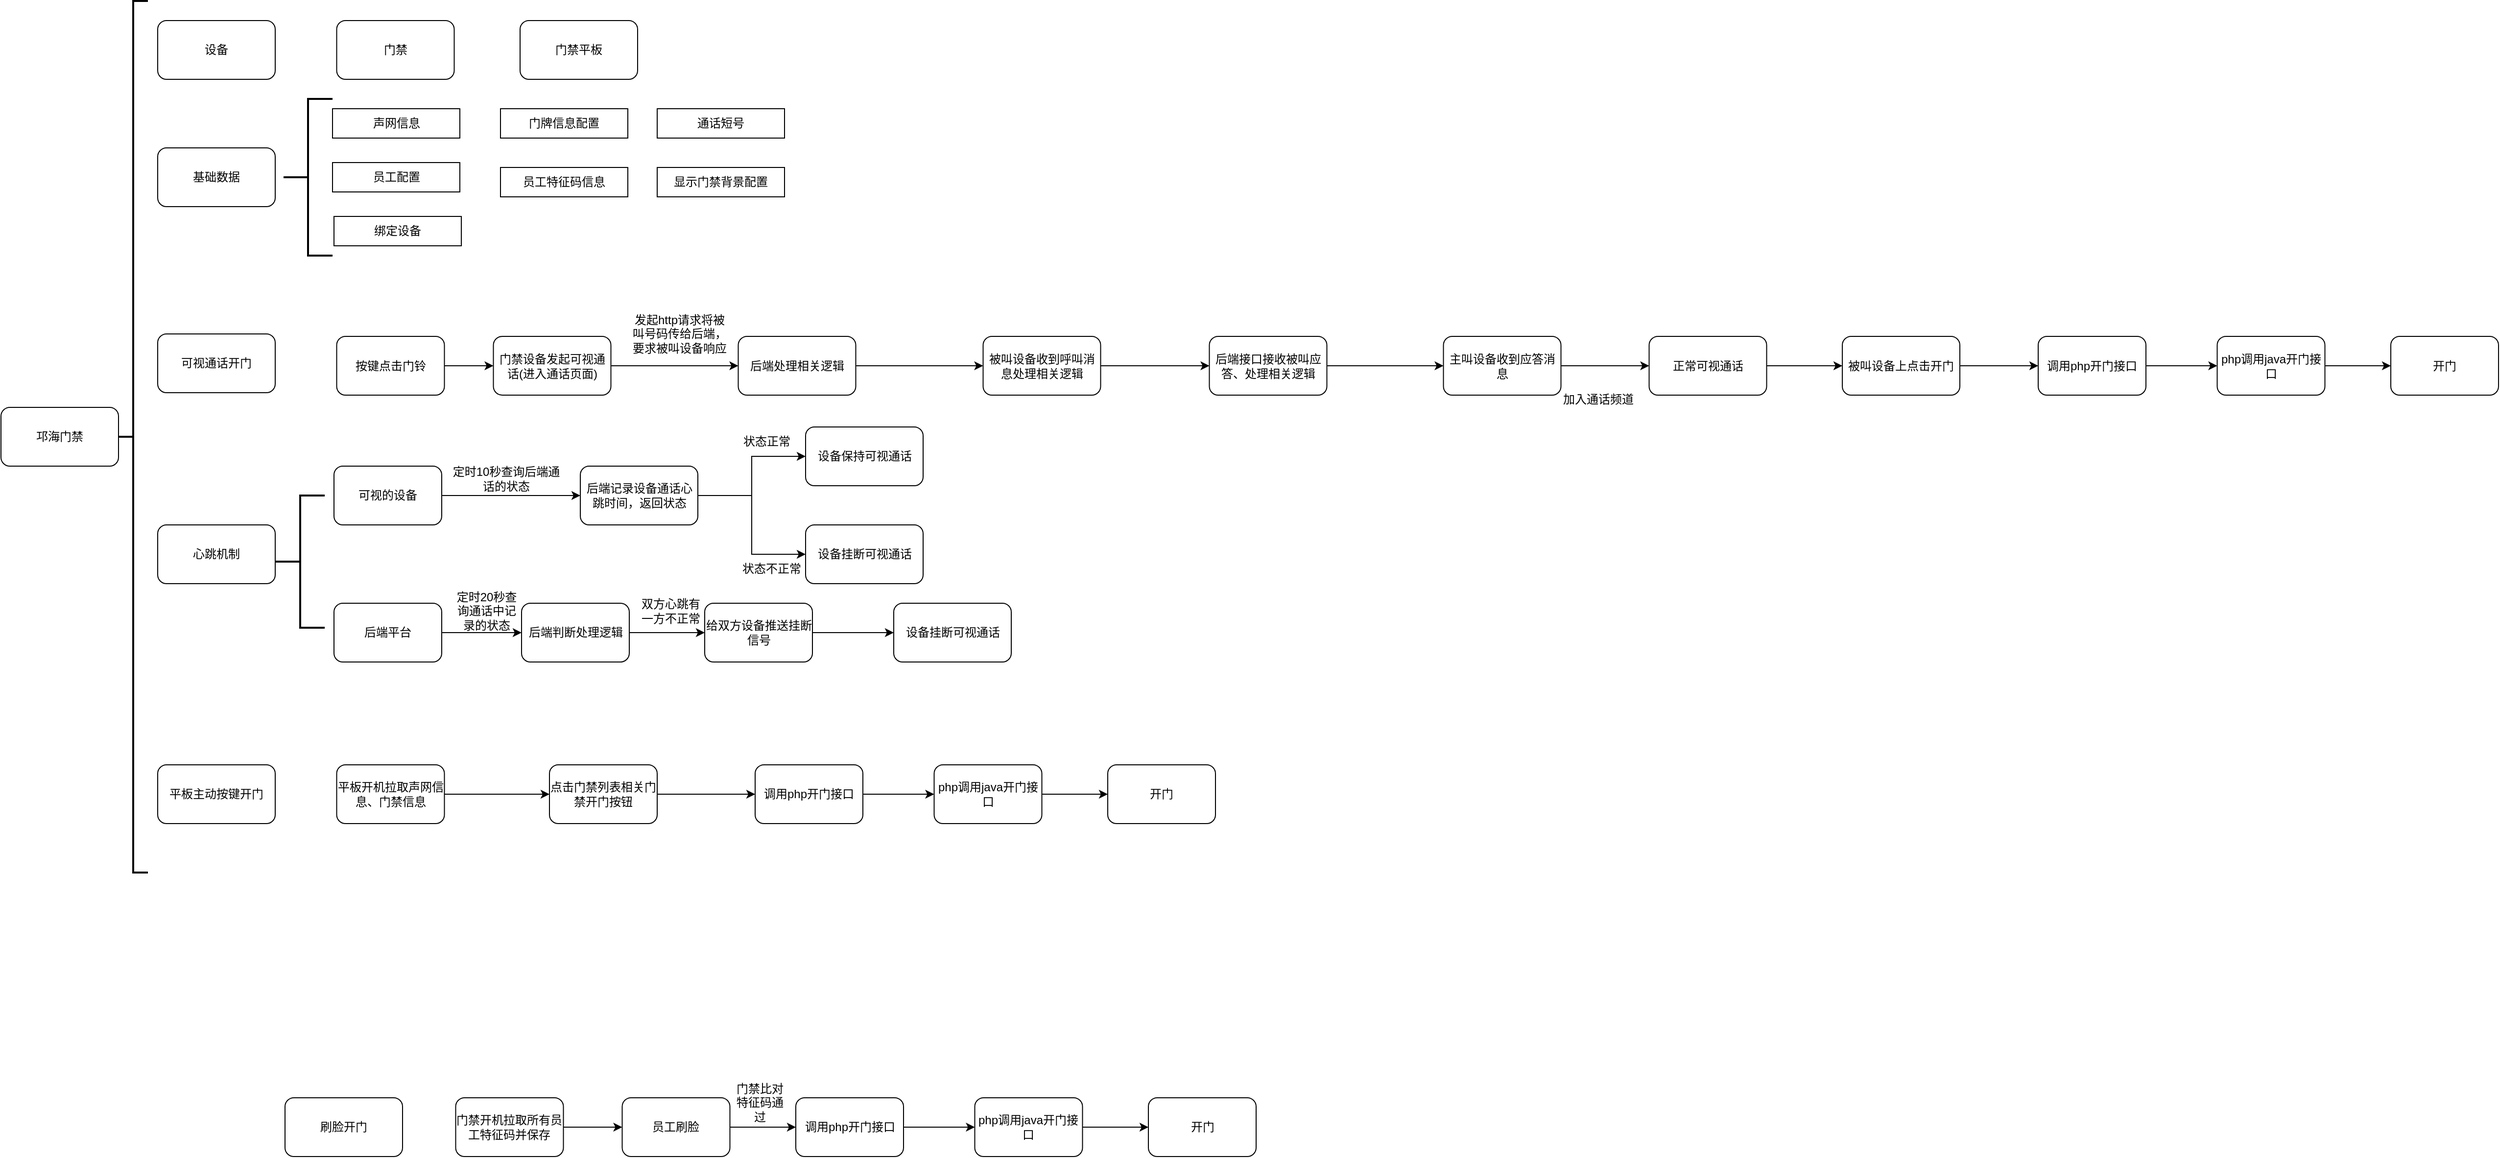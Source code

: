 <mxfile version="22.0.8" type="github">
  <diagram name="第 1 页" id="MqLak2tUNxj501sDUyA4">
    <mxGraphModel dx="1034" dy="432" grid="1" gridSize="10" guides="1" tooltips="1" connect="1" arrows="1" fold="1" page="1" pageScale="1" pageWidth="827" pageHeight="1169" math="0" shadow="0">
      <root>
        <mxCell id="0" />
        <mxCell id="1" parent="0" />
        <mxCell id="dcuhQKb_KivRzL7AXJs5-1" value="邛海门禁" style="rounded=1;whiteSpace=wrap;html=1;" parent="1" vertex="1">
          <mxGeometry x="170" y="715" width="120" height="60" as="geometry" />
        </mxCell>
        <mxCell id="dcuhQKb_KivRzL7AXJs5-2" value="" style="strokeWidth=2;html=1;shape=mxgraph.flowchart.annotation_2;align=left;labelPosition=right;pointerEvents=1;" parent="1" vertex="1">
          <mxGeometry x="290" y="300" width="30" height="890" as="geometry" />
        </mxCell>
        <mxCell id="dcuhQKb_KivRzL7AXJs5-3" value="基础数据" style="rounded=1;whiteSpace=wrap;html=1;" parent="1" vertex="1">
          <mxGeometry x="330" y="450" width="120" height="60" as="geometry" />
        </mxCell>
        <mxCell id="dcuhQKb_KivRzL7AXJs5-4" value="" style="strokeWidth=2;html=1;shape=mxgraph.flowchart.annotation_2;align=left;labelPosition=right;pointerEvents=1;points=[[0,0.5,0,0,0],[0.5,0,0,0,0],[0.5,1,0,0,0],[1,0,0,0,0],[1,0.5,0,0,0],[1,1,0,0,0]];" parent="1" vertex="1">
          <mxGeometry x="458.5" y="400" width="50" height="160" as="geometry" />
        </mxCell>
        <mxCell id="dcuhQKb_KivRzL7AXJs5-5" value="声网信息" style="rounded=0;whiteSpace=wrap;html=1;" parent="1" vertex="1">
          <mxGeometry x="508.5" y="410" width="130" height="30" as="geometry" />
        </mxCell>
        <mxCell id="dcuhQKb_KivRzL7AXJs5-6" value="门牌信息配置" style="rounded=0;whiteSpace=wrap;html=1;" parent="1" vertex="1">
          <mxGeometry x="680" y="410" width="130" height="30" as="geometry" />
        </mxCell>
        <mxCell id="dcuhQKb_KivRzL7AXJs5-7" value="员工配置" style="rounded=0;whiteSpace=wrap;html=1;" parent="1" vertex="1">
          <mxGeometry x="508.5" y="465" width="130" height="30" as="geometry" />
        </mxCell>
        <mxCell id="dcuhQKb_KivRzL7AXJs5-8" value="员工特征码信息" style="rounded=0;whiteSpace=wrap;html=1;" parent="1" vertex="1">
          <mxGeometry x="680" y="470" width="130" height="30" as="geometry" />
        </mxCell>
        <mxCell id="dcuhQKb_KivRzL7AXJs5-9" value="显示门禁背景配置" style="rounded=0;whiteSpace=wrap;html=1;" parent="1" vertex="1">
          <mxGeometry x="840" y="470" width="130" height="30" as="geometry" />
        </mxCell>
        <mxCell id="dcuhQKb_KivRzL7AXJs5-10" value="绑定设备" style="rounded=0;whiteSpace=wrap;html=1;" parent="1" vertex="1">
          <mxGeometry x="510" y="520" width="130" height="30" as="geometry" />
        </mxCell>
        <mxCell id="dcuhQKb_KivRzL7AXJs5-11" value="可视通话开门" style="rounded=1;whiteSpace=wrap;html=1;" parent="1" vertex="1">
          <mxGeometry x="330" y="640" width="120" height="60" as="geometry" />
        </mxCell>
        <mxCell id="dcuhQKb_KivRzL7AXJs5-81" value="设备" style="rounded=1;whiteSpace=wrap;html=1;" parent="1" vertex="1">
          <mxGeometry x="330" y="320" width="120" height="60" as="geometry" />
        </mxCell>
        <mxCell id="dcuhQKb_KivRzL7AXJs5-82" value="门禁" style="rounded=1;whiteSpace=wrap;html=1;" parent="1" vertex="1">
          <mxGeometry x="512.75" y="320" width="120" height="60" as="geometry" />
        </mxCell>
        <mxCell id="dcuhQKb_KivRzL7AXJs5-83" value="门禁平板" style="rounded=1;whiteSpace=wrap;html=1;" parent="1" vertex="1">
          <mxGeometry x="700" y="320" width="120" height="60" as="geometry" />
        </mxCell>
        <mxCell id="dcuhQKb_KivRzL7AXJs5-84" value="通话短号" style="rounded=0;whiteSpace=wrap;html=1;" parent="1" vertex="1">
          <mxGeometry x="840" y="410" width="130" height="30" as="geometry" />
        </mxCell>
        <mxCell id="dcuhQKb_KivRzL7AXJs5-86" style="edgeStyle=orthogonalEdgeStyle;rounded=0;orthogonalLoop=1;jettySize=auto;html=1;exitX=1;exitY=0.5;exitDx=0;exitDy=0;entryX=0;entryY=0.5;entryDx=0;entryDy=0;" parent="1" source="dcuhQKb_KivRzL7AXJs5-87" target="dcuhQKb_KivRzL7AXJs5-89" edge="1">
          <mxGeometry relative="1" as="geometry" />
        </mxCell>
        <mxCell id="dcuhQKb_KivRzL7AXJs5-87" value="按键点击门铃" style="rounded=1;whiteSpace=wrap;html=1;" parent="1" vertex="1">
          <mxGeometry x="512.75" y="642.5" width="110" height="60" as="geometry" />
        </mxCell>
        <mxCell id="dcuhQKb_KivRzL7AXJs5-88" style="edgeStyle=orthogonalEdgeStyle;rounded=0;orthogonalLoop=1;jettySize=auto;html=1;exitX=1;exitY=0.5;exitDx=0;exitDy=0;entryX=0;entryY=0.5;entryDx=0;entryDy=0;" parent="1" source="dcuhQKb_KivRzL7AXJs5-89" target="dcuhQKb_KivRzL7AXJs5-91" edge="1">
          <mxGeometry relative="1" as="geometry" />
        </mxCell>
        <mxCell id="dcuhQKb_KivRzL7AXJs5-89" value="门禁设备发起可视通话(进入通话页面)" style="rounded=1;whiteSpace=wrap;html=1;" parent="1" vertex="1">
          <mxGeometry x="672.75" y="642.5" width="120" height="60" as="geometry" />
        </mxCell>
        <mxCell id="dcuhQKb_KivRzL7AXJs5-90" style="edgeStyle=orthogonalEdgeStyle;rounded=0;orthogonalLoop=1;jettySize=auto;html=1;exitX=1;exitY=0.5;exitDx=0;exitDy=0;" parent="1" source="dcuhQKb_KivRzL7AXJs5-91" target="dcuhQKb_KivRzL7AXJs5-93" edge="1">
          <mxGeometry relative="1" as="geometry" />
        </mxCell>
        <mxCell id="dcuhQKb_KivRzL7AXJs5-91" value="后端处理相关逻辑" style="rounded=1;whiteSpace=wrap;html=1;" parent="1" vertex="1">
          <mxGeometry x="922.75" y="642.5" width="120" height="60" as="geometry" />
        </mxCell>
        <mxCell id="dcuhQKb_KivRzL7AXJs5-92" style="edgeStyle=orthogonalEdgeStyle;rounded=0;orthogonalLoop=1;jettySize=auto;html=1;exitX=1;exitY=0.5;exitDx=0;exitDy=0;entryX=0;entryY=0.5;entryDx=0;entryDy=0;" parent="1" source="dcuhQKb_KivRzL7AXJs5-93" target="dcuhQKb_KivRzL7AXJs5-95" edge="1">
          <mxGeometry relative="1" as="geometry" />
        </mxCell>
        <mxCell id="dcuhQKb_KivRzL7AXJs5-93" value="被叫设备收到呼叫消息处理相关逻辑" style="rounded=1;whiteSpace=wrap;html=1;" parent="1" vertex="1">
          <mxGeometry x="1172.75" y="642.5" width="120" height="60" as="geometry" />
        </mxCell>
        <mxCell id="dcuhQKb_KivRzL7AXJs5-94" style="edgeStyle=orthogonalEdgeStyle;rounded=0;orthogonalLoop=1;jettySize=auto;html=1;exitX=1;exitY=0.5;exitDx=0;exitDy=0;entryX=0;entryY=0.5;entryDx=0;entryDy=0;" parent="1" source="dcuhQKb_KivRzL7AXJs5-95" target="dcuhQKb_KivRzL7AXJs5-97" edge="1">
          <mxGeometry relative="1" as="geometry" />
        </mxCell>
        <mxCell id="dcuhQKb_KivRzL7AXJs5-95" value="后端接口接收被叫应答、处理相关逻辑" style="rounded=1;whiteSpace=wrap;html=1;" parent="1" vertex="1">
          <mxGeometry x="1403.75" y="642.5" width="120" height="60" as="geometry" />
        </mxCell>
        <mxCell id="dcuhQKb_KivRzL7AXJs5-96" style="edgeStyle=orthogonalEdgeStyle;rounded=0;orthogonalLoop=1;jettySize=auto;html=1;exitX=1;exitY=0.5;exitDx=0;exitDy=0;entryX=0;entryY=0.5;entryDx=0;entryDy=0;" parent="1" source="dcuhQKb_KivRzL7AXJs5-97" target="dcuhQKb_KivRzL7AXJs5-99" edge="1">
          <mxGeometry relative="1" as="geometry" />
        </mxCell>
        <mxCell id="dcuhQKb_KivRzL7AXJs5-97" value="主叫设备收到应答消息" style="rounded=1;whiteSpace=wrap;html=1;" parent="1" vertex="1">
          <mxGeometry x="1642.75" y="642.5" width="120" height="60" as="geometry" />
        </mxCell>
        <mxCell id="dcuhQKb_KivRzL7AXJs5-98" value="发起http请求将被叫号码传给后端，要求被叫设备响应" style="text;html=1;strokeColor=none;fillColor=none;align=center;verticalAlign=middle;whiteSpace=wrap;rounded=0;" parent="1" vertex="1">
          <mxGeometry x="812.75" y="612.5" width="100" height="55" as="geometry" />
        </mxCell>
        <mxCell id="LPM7PzEZq8jEU3c2NB74-44" style="edgeStyle=orthogonalEdgeStyle;rounded=0;orthogonalLoop=1;jettySize=auto;html=1;exitX=1;exitY=0.5;exitDx=0;exitDy=0;entryX=0;entryY=0.5;entryDx=0;entryDy=0;" edge="1" parent="1" source="dcuhQKb_KivRzL7AXJs5-99" target="LPM7PzEZq8jEU3c2NB74-43">
          <mxGeometry relative="1" as="geometry" />
        </mxCell>
        <mxCell id="dcuhQKb_KivRzL7AXJs5-99" value="正常可视通话" style="rounded=1;whiteSpace=wrap;html=1;" parent="1" vertex="1">
          <mxGeometry x="1852.75" y="642.5" width="120" height="60" as="geometry" />
        </mxCell>
        <mxCell id="dcuhQKb_KivRzL7AXJs5-100" value="加入通话频道" style="text;whiteSpace=wrap;" parent="1" vertex="1">
          <mxGeometry x="1762.75" y="692.5" width="100" height="30" as="geometry" />
        </mxCell>
        <mxCell id="LPM7PzEZq8jEU3c2NB74-11" value="刷脸开门" style="rounded=1;whiteSpace=wrap;html=1;" vertex="1" parent="1">
          <mxGeometry x="460" y="1420" width="120" height="60" as="geometry" />
        </mxCell>
        <mxCell id="LPM7PzEZq8jEU3c2NB74-12" style="edgeStyle=orthogonalEdgeStyle;rounded=0;orthogonalLoop=1;jettySize=auto;html=1;exitX=1;exitY=0.5;exitDx=0;exitDy=0;entryX=0;entryY=0.5;entryDx=0;entryDy=0;" edge="1" parent="1" source="LPM7PzEZq8jEU3c2NB74-13" target="LPM7PzEZq8jEU3c2NB74-15">
          <mxGeometry relative="1" as="geometry" />
        </mxCell>
        <mxCell id="LPM7PzEZq8jEU3c2NB74-13" value="门禁开机拉取所有员工特征码并保存" style="rounded=1;whiteSpace=wrap;html=1;" vertex="1" parent="1">
          <mxGeometry x="634.25" y="1420" width="110" height="60" as="geometry" />
        </mxCell>
        <mxCell id="LPM7PzEZq8jEU3c2NB74-14" style="edgeStyle=orthogonalEdgeStyle;rounded=0;orthogonalLoop=1;jettySize=auto;html=1;exitX=1;exitY=0.5;exitDx=0;exitDy=0;entryX=0;entryY=0.5;entryDx=0;entryDy=0;" edge="1" parent="1" source="LPM7PzEZq8jEU3c2NB74-15" target="LPM7PzEZq8jEU3c2NB74-17">
          <mxGeometry relative="1" as="geometry" />
        </mxCell>
        <mxCell id="LPM7PzEZq8jEU3c2NB74-15" value="员工刷脸" style="rounded=1;whiteSpace=wrap;html=1;" vertex="1" parent="1">
          <mxGeometry x="804.25" y="1420" width="110" height="60" as="geometry" />
        </mxCell>
        <mxCell id="LPM7PzEZq8jEU3c2NB74-16" style="edgeStyle=orthogonalEdgeStyle;rounded=0;orthogonalLoop=1;jettySize=auto;html=1;exitX=1;exitY=0.5;exitDx=0;exitDy=0;entryX=0;entryY=0.5;entryDx=0;entryDy=0;" edge="1" parent="1" source="LPM7PzEZq8jEU3c2NB74-17" target="LPM7PzEZq8jEU3c2NB74-20">
          <mxGeometry relative="1" as="geometry" />
        </mxCell>
        <mxCell id="LPM7PzEZq8jEU3c2NB74-17" value="调用php开门接口" style="rounded=1;whiteSpace=wrap;html=1;" vertex="1" parent="1">
          <mxGeometry x="981.5" y="1420" width="110" height="60" as="geometry" />
        </mxCell>
        <mxCell id="LPM7PzEZq8jEU3c2NB74-18" value="门禁比对特征码通过" style="text;html=1;strokeColor=none;fillColor=none;align=center;verticalAlign=middle;whiteSpace=wrap;rounded=0;" vertex="1" parent="1">
          <mxGeometry x="914.5" y="1410" width="60" height="30" as="geometry" />
        </mxCell>
        <mxCell id="LPM7PzEZq8jEU3c2NB74-19" style="edgeStyle=orthogonalEdgeStyle;rounded=0;orthogonalLoop=1;jettySize=auto;html=1;exitX=1;exitY=0.5;exitDx=0;exitDy=0;entryX=0;entryY=0.5;entryDx=0;entryDy=0;" edge="1" parent="1" source="LPM7PzEZq8jEU3c2NB74-20" target="LPM7PzEZq8jEU3c2NB74-21">
          <mxGeometry relative="1" as="geometry" />
        </mxCell>
        <mxCell id="LPM7PzEZq8jEU3c2NB74-20" value="php调用java开门接口" style="rounded=1;whiteSpace=wrap;html=1;" vertex="1" parent="1">
          <mxGeometry x="1164.25" y="1420" width="110" height="60" as="geometry" />
        </mxCell>
        <mxCell id="LPM7PzEZq8jEU3c2NB74-21" value="开门" style="rounded=1;whiteSpace=wrap;html=1;" vertex="1" parent="1">
          <mxGeometry x="1341.5" y="1420" width="110" height="60" as="geometry" />
        </mxCell>
        <mxCell id="LPM7PzEZq8jEU3c2NB74-22" value="心跳机制" style="rounded=1;whiteSpace=wrap;html=1;" vertex="1" parent="1">
          <mxGeometry x="330" y="835" width="120" height="60" as="geometry" />
        </mxCell>
        <mxCell id="LPM7PzEZq8jEU3c2NB74-23" value="" style="strokeWidth=2;html=1;shape=mxgraph.flowchart.annotation_2;align=left;labelPosition=right;pointerEvents=1;points=[[0,0.5,0,0,0],[0.5,0,0,0,0],[0.5,1,0,0,0],[1,0,0,0,0],[1,0.5,0,0,0],[1,1,0,0,0]];" vertex="1" parent="1">
          <mxGeometry x="450.5" y="805" width="50" height="135" as="geometry" />
        </mxCell>
        <mxCell id="LPM7PzEZq8jEU3c2NB74-24" style="edgeStyle=orthogonalEdgeStyle;rounded=0;orthogonalLoop=1;jettySize=auto;html=1;exitX=1;exitY=0.5;exitDx=0;exitDy=0;entryX=0;entryY=0.5;entryDx=0;entryDy=0;" edge="1" parent="1" source="LPM7PzEZq8jEU3c2NB74-25" target="LPM7PzEZq8jEU3c2NB74-30">
          <mxGeometry relative="1" as="geometry" />
        </mxCell>
        <mxCell id="LPM7PzEZq8jEU3c2NB74-25" value="可视的设备" style="rounded=1;whiteSpace=wrap;html=1;" vertex="1" parent="1">
          <mxGeometry x="510" y="775" width="110" height="60" as="geometry" />
        </mxCell>
        <mxCell id="LPM7PzEZq8jEU3c2NB74-26" style="edgeStyle=orthogonalEdgeStyle;rounded=0;orthogonalLoop=1;jettySize=auto;html=1;exitX=1;exitY=0.5;exitDx=0;exitDy=0;entryX=0;entryY=0.5;entryDx=0;entryDy=0;" edge="1" parent="1" source="LPM7PzEZq8jEU3c2NB74-27" target="LPM7PzEZq8jEU3c2NB74-37">
          <mxGeometry relative="1" as="geometry" />
        </mxCell>
        <mxCell id="LPM7PzEZq8jEU3c2NB74-27" value="后端平台" style="rounded=1;whiteSpace=wrap;html=1;" vertex="1" parent="1">
          <mxGeometry x="510" y="915" width="110" height="60" as="geometry" />
        </mxCell>
        <mxCell id="LPM7PzEZq8jEU3c2NB74-28" style="edgeStyle=orthogonalEdgeStyle;rounded=0;orthogonalLoop=1;jettySize=auto;html=1;exitX=1;exitY=0.5;exitDx=0;exitDy=0;entryX=0;entryY=0.5;entryDx=0;entryDy=0;" edge="1" parent="1" source="LPM7PzEZq8jEU3c2NB74-30" target="LPM7PzEZq8jEU3c2NB74-32">
          <mxGeometry relative="1" as="geometry" />
        </mxCell>
        <mxCell id="LPM7PzEZq8jEU3c2NB74-29" style="edgeStyle=orthogonalEdgeStyle;rounded=0;orthogonalLoop=1;jettySize=auto;html=1;exitX=1;exitY=0.5;exitDx=0;exitDy=0;entryX=0;entryY=0.5;entryDx=0;entryDy=0;" edge="1" parent="1" source="LPM7PzEZq8jEU3c2NB74-30" target="LPM7PzEZq8jEU3c2NB74-34">
          <mxGeometry relative="1" as="geometry" />
        </mxCell>
        <mxCell id="LPM7PzEZq8jEU3c2NB74-30" value="后端记录设备通话心跳时间，返回状态" style="rounded=1;whiteSpace=wrap;html=1;" vertex="1" parent="1">
          <mxGeometry x="761.5" y="775" width="120" height="60" as="geometry" />
        </mxCell>
        <mxCell id="LPM7PzEZq8jEU3c2NB74-31" value="定时10秒查询后端通话的状态" style="text;html=1;strokeColor=none;fillColor=none;align=center;verticalAlign=middle;whiteSpace=wrap;rounded=0;" vertex="1" parent="1">
          <mxGeometry x="630" y="760" width="111.5" height="55" as="geometry" />
        </mxCell>
        <mxCell id="LPM7PzEZq8jEU3c2NB74-32" value="设备保持可视通话" style="rounded=1;whiteSpace=wrap;html=1;" vertex="1" parent="1">
          <mxGeometry x="991.5" y="735" width="120" height="60" as="geometry" />
        </mxCell>
        <mxCell id="LPM7PzEZq8jEU3c2NB74-33" value="状态正常" style="text;html=1;strokeColor=none;fillColor=none;align=center;verticalAlign=middle;whiteSpace=wrap;rounded=0;" vertex="1" parent="1">
          <mxGeometry x="921.5" y="735" width="60" height="30" as="geometry" />
        </mxCell>
        <mxCell id="LPM7PzEZq8jEU3c2NB74-34" value="设备挂断可视通话" style="rounded=1;whiteSpace=wrap;html=1;" vertex="1" parent="1">
          <mxGeometry x="991.5" y="835" width="120" height="60" as="geometry" />
        </mxCell>
        <mxCell id="LPM7PzEZq8jEU3c2NB74-35" value="状态不正常" style="text;html=1;strokeColor=none;fillColor=none;align=center;verticalAlign=middle;whiteSpace=wrap;rounded=0;" vertex="1" parent="1">
          <mxGeometry x="921.5" y="865" width="70" height="30" as="geometry" />
        </mxCell>
        <mxCell id="LPM7PzEZq8jEU3c2NB74-36" style="edgeStyle=orthogonalEdgeStyle;rounded=0;orthogonalLoop=1;jettySize=auto;html=1;exitX=1;exitY=0.5;exitDx=0;exitDy=0;" edge="1" parent="1" source="LPM7PzEZq8jEU3c2NB74-37" target="LPM7PzEZq8jEU3c2NB74-40">
          <mxGeometry relative="1" as="geometry" />
        </mxCell>
        <mxCell id="LPM7PzEZq8jEU3c2NB74-37" value="后端判断处理逻辑" style="rounded=1;whiteSpace=wrap;html=1;" vertex="1" parent="1">
          <mxGeometry x="701.5" y="915" width="110" height="60" as="geometry" />
        </mxCell>
        <mxCell id="LPM7PzEZq8jEU3c2NB74-38" value="定时20秒查询通话中记录的状态" style="text;html=1;strokeColor=none;fillColor=none;align=center;verticalAlign=middle;whiteSpace=wrap;rounded=0;" vertex="1" parent="1">
          <mxGeometry x="630" y="895" width="71.5" height="55" as="geometry" />
        </mxCell>
        <mxCell id="LPM7PzEZq8jEU3c2NB74-39" style="edgeStyle=orthogonalEdgeStyle;rounded=0;orthogonalLoop=1;jettySize=auto;html=1;exitX=1;exitY=0.5;exitDx=0;exitDy=0;entryX=0;entryY=0.5;entryDx=0;entryDy=0;" edge="1" parent="1" source="LPM7PzEZq8jEU3c2NB74-40" target="LPM7PzEZq8jEU3c2NB74-41">
          <mxGeometry relative="1" as="geometry" />
        </mxCell>
        <mxCell id="LPM7PzEZq8jEU3c2NB74-40" value="给双方设备推送挂断信号" style="rounded=1;whiteSpace=wrap;html=1;" vertex="1" parent="1">
          <mxGeometry x="888.5" y="915" width="110" height="60" as="geometry" />
        </mxCell>
        <mxCell id="LPM7PzEZq8jEU3c2NB74-41" value="设备挂断可视通话" style="rounded=1;whiteSpace=wrap;html=1;" vertex="1" parent="1">
          <mxGeometry x="1081.5" y="915" width="120" height="60" as="geometry" />
        </mxCell>
        <mxCell id="LPM7PzEZq8jEU3c2NB74-42" value="双方心跳有一方不正常" style="text;html=1;strokeColor=none;fillColor=none;align=center;verticalAlign=middle;whiteSpace=wrap;rounded=0;" vertex="1" parent="1">
          <mxGeometry x="817.5" y="895" width="71.5" height="55" as="geometry" />
        </mxCell>
        <mxCell id="LPM7PzEZq8jEU3c2NB74-50" style="edgeStyle=orthogonalEdgeStyle;rounded=0;orthogonalLoop=1;jettySize=auto;html=1;exitX=1;exitY=0.5;exitDx=0;exitDy=0;entryX=0;entryY=0.5;entryDx=0;entryDy=0;" edge="1" parent="1" source="LPM7PzEZq8jEU3c2NB74-43" target="LPM7PzEZq8jEU3c2NB74-46">
          <mxGeometry relative="1" as="geometry" />
        </mxCell>
        <mxCell id="LPM7PzEZq8jEU3c2NB74-43" value="被叫设备上点击开门" style="rounded=1;whiteSpace=wrap;html=1;" vertex="1" parent="1">
          <mxGeometry x="2050" y="642.5" width="120" height="60" as="geometry" />
        </mxCell>
        <mxCell id="LPM7PzEZq8jEU3c2NB74-45" style="edgeStyle=orthogonalEdgeStyle;rounded=0;orthogonalLoop=1;jettySize=auto;html=1;exitX=1;exitY=0.5;exitDx=0;exitDy=0;entryX=0;entryY=0.5;entryDx=0;entryDy=0;" edge="1" parent="1" source="LPM7PzEZq8jEU3c2NB74-46" target="LPM7PzEZq8jEU3c2NB74-48">
          <mxGeometry relative="1" as="geometry" />
        </mxCell>
        <mxCell id="LPM7PzEZq8jEU3c2NB74-46" value="调用php开门接口" style="rounded=1;whiteSpace=wrap;html=1;" vertex="1" parent="1">
          <mxGeometry x="2250" y="642.5" width="110" height="60" as="geometry" />
        </mxCell>
        <mxCell id="LPM7PzEZq8jEU3c2NB74-47" style="edgeStyle=orthogonalEdgeStyle;rounded=0;orthogonalLoop=1;jettySize=auto;html=1;exitX=1;exitY=0.5;exitDx=0;exitDy=0;entryX=0;entryY=0.5;entryDx=0;entryDy=0;" edge="1" parent="1" source="LPM7PzEZq8jEU3c2NB74-48" target="LPM7PzEZq8jEU3c2NB74-49">
          <mxGeometry relative="1" as="geometry" />
        </mxCell>
        <mxCell id="LPM7PzEZq8jEU3c2NB74-48" value="php调用java开门接口" style="rounded=1;whiteSpace=wrap;html=1;" vertex="1" parent="1">
          <mxGeometry x="2432.75" y="642.5" width="110" height="60" as="geometry" />
        </mxCell>
        <mxCell id="LPM7PzEZq8jEU3c2NB74-49" value="开门" style="rounded=1;whiteSpace=wrap;html=1;" vertex="1" parent="1">
          <mxGeometry x="2610" y="642.5" width="110" height="60" as="geometry" />
        </mxCell>
        <mxCell id="LPM7PzEZq8jEU3c2NB74-51" value="平板主动按键开门" style="rounded=1;whiteSpace=wrap;html=1;" vertex="1" parent="1">
          <mxGeometry x="330" y="1080" width="120" height="60" as="geometry" />
        </mxCell>
        <mxCell id="LPM7PzEZq8jEU3c2NB74-60" style="edgeStyle=orthogonalEdgeStyle;rounded=0;orthogonalLoop=1;jettySize=auto;html=1;exitX=1;exitY=0.5;exitDx=0;exitDy=0;entryX=0;entryY=0.5;entryDx=0;entryDy=0;" edge="1" parent="1" source="LPM7PzEZq8jEU3c2NB74-52" target="LPM7PzEZq8jEU3c2NB74-59">
          <mxGeometry relative="1" as="geometry" />
        </mxCell>
        <mxCell id="LPM7PzEZq8jEU3c2NB74-52" value="平板开机拉取声网信息、门禁信息" style="rounded=1;whiteSpace=wrap;html=1;" vertex="1" parent="1">
          <mxGeometry x="512.75" y="1080" width="110" height="60" as="geometry" />
        </mxCell>
        <mxCell id="LPM7PzEZq8jEU3c2NB74-54" style="edgeStyle=orthogonalEdgeStyle;rounded=0;orthogonalLoop=1;jettySize=auto;html=1;exitX=1;exitY=0.5;exitDx=0;exitDy=0;entryX=0;entryY=0.5;entryDx=0;entryDy=0;" edge="1" parent="1" source="LPM7PzEZq8jEU3c2NB74-55" target="LPM7PzEZq8jEU3c2NB74-57">
          <mxGeometry relative="1" as="geometry" />
        </mxCell>
        <mxCell id="LPM7PzEZq8jEU3c2NB74-55" value="调用php开门接口" style="rounded=1;whiteSpace=wrap;html=1;" vertex="1" parent="1">
          <mxGeometry x="940" y="1080" width="110" height="60" as="geometry" />
        </mxCell>
        <mxCell id="LPM7PzEZq8jEU3c2NB74-56" style="edgeStyle=orthogonalEdgeStyle;rounded=0;orthogonalLoop=1;jettySize=auto;html=1;exitX=1;exitY=0.5;exitDx=0;exitDy=0;entryX=0;entryY=0.5;entryDx=0;entryDy=0;" edge="1" parent="1" source="LPM7PzEZq8jEU3c2NB74-57" target="LPM7PzEZq8jEU3c2NB74-58">
          <mxGeometry relative="1" as="geometry" />
        </mxCell>
        <mxCell id="LPM7PzEZq8jEU3c2NB74-57" value="php调用java开门接口" style="rounded=1;whiteSpace=wrap;html=1;" vertex="1" parent="1">
          <mxGeometry x="1122.75" y="1080" width="110" height="60" as="geometry" />
        </mxCell>
        <mxCell id="LPM7PzEZq8jEU3c2NB74-58" value="开门" style="rounded=1;whiteSpace=wrap;html=1;" vertex="1" parent="1">
          <mxGeometry x="1300" y="1080" width="110" height="60" as="geometry" />
        </mxCell>
        <mxCell id="LPM7PzEZq8jEU3c2NB74-61" style="edgeStyle=orthogonalEdgeStyle;rounded=0;orthogonalLoop=1;jettySize=auto;html=1;exitX=1;exitY=0.5;exitDx=0;exitDy=0;entryX=0;entryY=0.5;entryDx=0;entryDy=0;" edge="1" parent="1" source="LPM7PzEZq8jEU3c2NB74-59" target="LPM7PzEZq8jEU3c2NB74-55">
          <mxGeometry relative="1" as="geometry" />
        </mxCell>
        <mxCell id="LPM7PzEZq8jEU3c2NB74-59" value="点击门禁列表相关门禁开门按钮" style="rounded=1;whiteSpace=wrap;html=1;" vertex="1" parent="1">
          <mxGeometry x="730" y="1080" width="110" height="60" as="geometry" />
        </mxCell>
      </root>
    </mxGraphModel>
  </diagram>
</mxfile>
